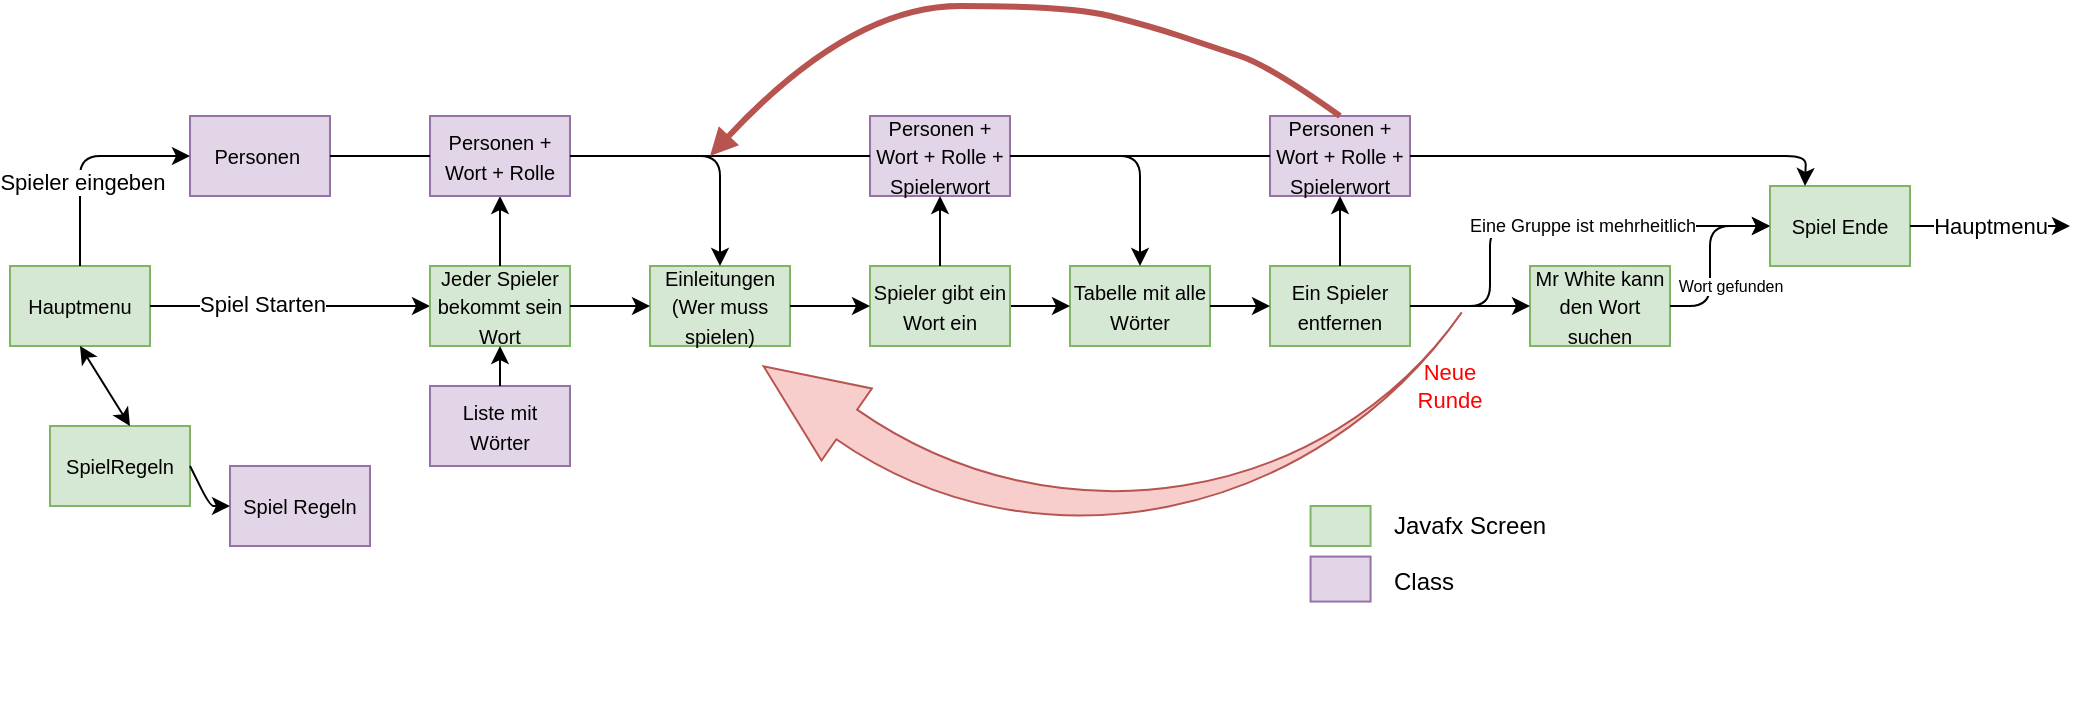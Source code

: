 <mxfile version="13.9.7" type="github">
  <diagram id="07fea595-8f29-1299-0266-81d95cde20df" name="Page-1">
    <mxGraphModel dx="1105" dy="696" grid="1" gridSize="10" guides="1" tooltips="1" connect="1" arrows="1" fold="1" page="1" pageScale="1" pageWidth="1169" pageHeight="827" background="#ffffff" math="0" shadow="0">
      <root>
        <mxCell id="0" />
        <mxCell id="1" parent="0" />
        <mxCell id="GGqNnpD6s73FxNccc7Wh-752" value="&lt;font size=&quot;1&quot;&gt;Hauptmenu&lt;/font&gt;" style="rounded=0;whiteSpace=wrap;html=1;fillColor=#d5e8d4;strokeColor=#82b366;" vertex="1" parent="1">
          <mxGeometry x="140" y="390" width="70" height="40" as="geometry" />
        </mxCell>
        <mxCell id="GGqNnpD6s73FxNccc7Wh-756" value="&lt;font size=&quot;1&quot;&gt;Personen&amp;nbsp;&lt;/font&gt;" style="rounded=0;whiteSpace=wrap;html=1;fillColor=#e1d5e7;strokeColor=#9673a6;" vertex="1" parent="1">
          <mxGeometry x="230" y="315" width="70" height="40" as="geometry" />
        </mxCell>
        <mxCell id="GGqNnpD6s73FxNccc7Wh-757" value="" style="rounded=0;whiteSpace=wrap;html=1;fillColor=#d5e8d4;strokeColor=#82b366;" vertex="1" parent="1">
          <mxGeometry x="790.28" y="510" width="30" height="20" as="geometry" />
        </mxCell>
        <mxCell id="GGqNnpD6s73FxNccc7Wh-758" value="Javafx Screen" style="text;html=1;strokeColor=none;fillColor=none;align=left;verticalAlign=middle;whiteSpace=wrap;rounded=0;" vertex="1" parent="1">
          <mxGeometry x="830" y="510" width="80" height="20" as="geometry" />
        </mxCell>
        <mxCell id="GGqNnpD6s73FxNccc7Wh-762" value="" style="rounded=0;whiteSpace=wrap;html=1;fillColor=#e1d5e7;strokeColor=#9673a6;" vertex="1" parent="1">
          <mxGeometry x="790.28" y="535.28" width="30" height="22.5" as="geometry" />
        </mxCell>
        <mxCell id="GGqNnpD6s73FxNccc7Wh-763" value="Class" style="text;html=1;strokeColor=none;fillColor=none;align=left;verticalAlign=middle;whiteSpace=wrap;rounded=0;" vertex="1" parent="1">
          <mxGeometry x="830" y="537.78" width="80" height="20" as="geometry" />
        </mxCell>
        <mxCell id="GGqNnpD6s73FxNccc7Wh-764" value="" style="endArrow=classic;html=1;exitX=0.5;exitY=0;exitDx=0;exitDy=0;entryX=0;entryY=0.5;entryDx=0;entryDy=0;" edge="1" parent="1" source="GGqNnpD6s73FxNccc7Wh-752" target="GGqNnpD6s73FxNccc7Wh-756">
          <mxGeometry width="50" height="50" relative="1" as="geometry">
            <mxPoint x="160" y="570" as="sourcePoint" />
            <mxPoint x="210" y="520" as="targetPoint" />
            <Array as="points">
              <mxPoint x="175" y="335" />
            </Array>
          </mxGeometry>
        </mxCell>
        <mxCell id="GGqNnpD6s73FxNccc7Wh-781" value="Spieler eingeben" style="edgeLabel;html=1;align=center;verticalAlign=middle;resizable=0;points=[];" vertex="1" connectable="0" parent="GGqNnpD6s73FxNccc7Wh-764">
          <mxGeometry x="-0.235" y="-1" relative="1" as="geometry">
            <mxPoint as="offset" />
          </mxGeometry>
        </mxCell>
        <mxCell id="GGqNnpD6s73FxNccc7Wh-765" value="&lt;font size=&quot;1&quot;&gt;Spiel Regeln&lt;/font&gt;" style="rounded=0;whiteSpace=wrap;html=1;fillColor=#e1d5e7;strokeColor=#9673a6;" vertex="1" parent="1">
          <mxGeometry x="250" y="490" width="70" height="40" as="geometry" />
        </mxCell>
        <mxCell id="GGqNnpD6s73FxNccc7Wh-767" value="&lt;font size=&quot;1&quot;&gt;SpielRegeln&lt;/font&gt;" style="rounded=0;whiteSpace=wrap;html=1;fillColor=#d5e8d4;strokeColor=#82b366;" vertex="1" parent="1">
          <mxGeometry x="160" y="470" width="70" height="40" as="geometry" />
        </mxCell>
        <mxCell id="GGqNnpD6s73FxNccc7Wh-769" value="" style="endArrow=classic;startArrow=classic;html=1;entryX=0.5;entryY=1;entryDx=0;entryDy=0;" edge="1" parent="1" target="GGqNnpD6s73FxNccc7Wh-752">
          <mxGeometry width="50" height="50" relative="1" as="geometry">
            <mxPoint x="200" y="470" as="sourcePoint" />
            <mxPoint x="300" y="510" as="targetPoint" />
            <Array as="points" />
          </mxGeometry>
        </mxCell>
        <mxCell id="GGqNnpD6s73FxNccc7Wh-770" value="" style="endArrow=classic;html=1;exitX=1;exitY=0.5;exitDx=0;exitDy=0;entryX=0;entryY=0.5;entryDx=0;entryDy=0;" edge="1" parent="1" source="GGqNnpD6s73FxNccc7Wh-767" target="GGqNnpD6s73FxNccc7Wh-765">
          <mxGeometry width="50" height="50" relative="1" as="geometry">
            <mxPoint x="250" y="560" as="sourcePoint" />
            <mxPoint x="300" y="510" as="targetPoint" />
            <Array as="points">
              <mxPoint x="240" y="510" />
            </Array>
          </mxGeometry>
        </mxCell>
        <mxCell id="GGqNnpD6s73FxNccc7Wh-774" value="" style="endArrow=classic;html=1;exitX=1;exitY=0.5;exitDx=0;exitDy=0;entryX=0;entryY=0.5;entryDx=0;entryDy=0;" edge="1" parent="1" source="GGqNnpD6s73FxNccc7Wh-752" target="GGqNnpD6s73FxNccc7Wh-776">
          <mxGeometry width="50" height="50" relative="1" as="geometry">
            <mxPoint x="250" y="560" as="sourcePoint" />
            <mxPoint x="390" y="410" as="targetPoint" />
          </mxGeometry>
        </mxCell>
        <mxCell id="GGqNnpD6s73FxNccc7Wh-780" value="Spiel Starten" style="edgeLabel;html=1;align=center;verticalAlign=middle;resizable=0;points=[];" vertex="1" connectable="0" parent="GGqNnpD6s73FxNccc7Wh-774">
          <mxGeometry x="-0.21" y="1" relative="1" as="geometry">
            <mxPoint as="offset" />
          </mxGeometry>
        </mxCell>
        <mxCell id="GGqNnpD6s73FxNccc7Wh-776" value="&lt;font size=&quot;1&quot;&gt;Jeder Spieler bekommt sein Wort&lt;/font&gt;" style="rounded=0;whiteSpace=wrap;html=1;fillColor=#d5e8d4;strokeColor=#82b366;" vertex="1" parent="1">
          <mxGeometry x="350" y="390" width="70" height="40" as="geometry" />
        </mxCell>
        <mxCell id="GGqNnpD6s73FxNccc7Wh-777" value="" style="endArrow=classic;html=1;exitX=0.5;exitY=0;exitDx=0;exitDy=0;entryX=0.5;entryY=1;entryDx=0;entryDy=0;" edge="1" parent="1" source="GGqNnpD6s73FxNccc7Wh-776" target="GGqNnpD6s73FxNccc7Wh-778">
          <mxGeometry width="50" height="50" relative="1" as="geometry">
            <mxPoint x="250" y="540" as="sourcePoint" />
            <mxPoint x="385" y="360" as="targetPoint" />
          </mxGeometry>
        </mxCell>
        <mxCell id="GGqNnpD6s73FxNccc7Wh-778" value="&lt;font size=&quot;1&quot;&gt;Personen + Wort + Rolle&lt;/font&gt;" style="rounded=0;whiteSpace=wrap;html=1;fillColor=#e1d5e7;strokeColor=#9673a6;" vertex="1" parent="1">
          <mxGeometry x="350" y="315" width="70" height="40" as="geometry" />
        </mxCell>
        <mxCell id="GGqNnpD6s73FxNccc7Wh-782" value="&lt;font size=&quot;1&quot;&gt;Einleitungen (Wer muss spielen)&lt;/font&gt;" style="rounded=0;whiteSpace=wrap;html=1;fillColor=#d5e8d4;strokeColor=#82b366;" vertex="1" parent="1">
          <mxGeometry x="460" y="390" width="70" height="40" as="geometry" />
        </mxCell>
        <mxCell id="GGqNnpD6s73FxNccc7Wh-785" value="" style="endArrow=classic;html=1;exitX=1;exitY=0.5;exitDx=0;exitDy=0;entryX=0;entryY=0.5;entryDx=0;entryDy=0;" edge="1" parent="1" source="GGqNnpD6s73FxNccc7Wh-776" target="GGqNnpD6s73FxNccc7Wh-782">
          <mxGeometry width="50" height="50" relative="1" as="geometry">
            <mxPoint x="395" y="400" as="sourcePoint" />
            <mxPoint x="395" y="365" as="targetPoint" />
          </mxGeometry>
        </mxCell>
        <mxCell id="GGqNnpD6s73FxNccc7Wh-786" value="&lt;font size=&quot;1&quot;&gt;Tabelle mit alle Wörter&lt;/font&gt;" style="rounded=0;whiteSpace=wrap;html=1;fillColor=#d5e8d4;strokeColor=#82b366;" vertex="1" parent="1">
          <mxGeometry x="670" y="390" width="70" height="40" as="geometry" />
        </mxCell>
        <mxCell id="GGqNnpD6s73FxNccc7Wh-787" value="" style="endArrow=classic;html=1;exitX=1;exitY=0.5;exitDx=0;exitDy=0;entryX=0;entryY=0.5;entryDx=0;entryDy=0;" edge="1" parent="1" source="GGqNnpD6s73FxNccc7Wh-788" target="GGqNnpD6s73FxNccc7Wh-786">
          <mxGeometry width="50" height="50" relative="1" as="geometry">
            <mxPoint x="430" y="420" as="sourcePoint" />
            <mxPoint x="470" y="420" as="targetPoint" />
          </mxGeometry>
        </mxCell>
        <mxCell id="GGqNnpD6s73FxNccc7Wh-788" value="&lt;font size=&quot;1&quot;&gt;Spieler gibt ein Wort ein&lt;/font&gt;" style="rounded=0;whiteSpace=wrap;html=1;fillColor=#d5e8d4;strokeColor=#82b366;" vertex="1" parent="1">
          <mxGeometry x="570" y="390" width="70" height="40" as="geometry" />
        </mxCell>
        <mxCell id="GGqNnpD6s73FxNccc7Wh-789" value="" style="endArrow=classic;html=1;exitX=1;exitY=0.5;exitDx=0;exitDy=0;entryX=0;entryY=0.5;entryDx=0;entryDy=0;" edge="1" parent="1" source="GGqNnpD6s73FxNccc7Wh-782" target="GGqNnpD6s73FxNccc7Wh-788">
          <mxGeometry width="50" height="50" relative="1" as="geometry">
            <mxPoint x="430" y="420" as="sourcePoint" />
            <mxPoint x="470" y="420" as="targetPoint" />
          </mxGeometry>
        </mxCell>
        <mxCell id="GGqNnpD6s73FxNccc7Wh-791" value="" style="endArrow=classic;html=1;entryX=0.5;entryY=0;entryDx=0;entryDy=0;exitX=1;exitY=0.5;exitDx=0;exitDy=0;" edge="1" parent="1" source="GGqNnpD6s73FxNccc7Wh-778" target="GGqNnpD6s73FxNccc7Wh-782">
          <mxGeometry width="50" height="50" relative="1" as="geometry">
            <mxPoint x="495" y="340" as="sourcePoint" />
            <mxPoint x="470" y="370" as="targetPoint" />
            <Array as="points">
              <mxPoint x="495" y="335" />
            </Array>
          </mxGeometry>
        </mxCell>
        <mxCell id="GGqNnpD6s73FxNccc7Wh-792" value="&lt;font size=&quot;1&quot;&gt;Liste mit Wörter&lt;/font&gt;" style="rounded=0;whiteSpace=wrap;html=1;fillColor=#e1d5e7;strokeColor=#9673a6;" vertex="1" parent="1">
          <mxGeometry x="350" y="450" width="70" height="40" as="geometry" />
        </mxCell>
        <mxCell id="GGqNnpD6s73FxNccc7Wh-793" value="" style="endArrow=classic;html=1;entryX=0.5;entryY=1;entryDx=0;entryDy=0;" edge="1" parent="1" target="GGqNnpD6s73FxNccc7Wh-776">
          <mxGeometry width="50" height="50" relative="1" as="geometry">
            <mxPoint x="385" y="450" as="sourcePoint" />
            <mxPoint x="450" y="420" as="targetPoint" />
          </mxGeometry>
        </mxCell>
        <mxCell id="GGqNnpD6s73FxNccc7Wh-794" value="&lt;font size=&quot;1&quot;&gt;Personen + Wort + Rolle + Spielerwort&lt;/font&gt;" style="rounded=0;whiteSpace=wrap;html=1;fillColor=#e1d5e7;strokeColor=#9673a6;" vertex="1" parent="1">
          <mxGeometry x="570" y="315" width="70" height="40" as="geometry" />
        </mxCell>
        <mxCell id="GGqNnpD6s73FxNccc7Wh-795" value="" style="endArrow=classic;html=1;entryX=0.5;entryY=1;entryDx=0;entryDy=0;exitX=0.5;exitY=0;exitDx=0;exitDy=0;" edge="1" parent="1" source="GGqNnpD6s73FxNccc7Wh-788" target="GGqNnpD6s73FxNccc7Wh-794">
          <mxGeometry width="50" height="50" relative="1" as="geometry">
            <mxPoint x="395" y="460" as="sourcePoint" />
            <mxPoint x="395" y="440" as="targetPoint" />
          </mxGeometry>
        </mxCell>
        <mxCell id="GGqNnpD6s73FxNccc7Wh-796" value="" style="endArrow=none;html=1;exitX=1;exitY=0.5;exitDx=0;exitDy=0;entryX=0;entryY=0.5;entryDx=0;entryDy=0;" edge="1" parent="1" source="GGqNnpD6s73FxNccc7Wh-756" target="GGqNnpD6s73FxNccc7Wh-778">
          <mxGeometry width="50" height="50" relative="1" as="geometry">
            <mxPoint x="840" y="410" as="sourcePoint" />
            <mxPoint x="890" y="360" as="targetPoint" />
          </mxGeometry>
        </mxCell>
        <mxCell id="GGqNnpD6s73FxNccc7Wh-797" value="" style="endArrow=none;html=1;exitX=0;exitY=0.5;exitDx=0;exitDy=0;entryX=1;entryY=0.5;entryDx=0;entryDy=0;" edge="1" parent="1" source="GGqNnpD6s73FxNccc7Wh-794" target="GGqNnpD6s73FxNccc7Wh-778">
          <mxGeometry width="50" height="50" relative="1" as="geometry">
            <mxPoint x="310" y="345.0" as="sourcePoint" />
            <mxPoint x="360" y="345.0" as="targetPoint" />
          </mxGeometry>
        </mxCell>
        <mxCell id="GGqNnpD6s73FxNccc7Wh-799" value="" style="endArrow=classic;html=1;exitX=1;exitY=0.5;exitDx=0;exitDy=0;entryX=0.5;entryY=0;entryDx=0;entryDy=0;" edge="1" parent="1" source="GGqNnpD6s73FxNccc7Wh-794" target="GGqNnpD6s73FxNccc7Wh-786">
          <mxGeometry width="50" height="50" relative="1" as="geometry">
            <mxPoint x="740" y="470" as="sourcePoint" />
            <mxPoint x="790" y="420" as="targetPoint" />
            <Array as="points">
              <mxPoint x="705" y="335" />
            </Array>
          </mxGeometry>
        </mxCell>
        <mxCell id="GGqNnpD6s73FxNccc7Wh-801" value="&lt;font size=&quot;1&quot;&gt;Personen + Wort + Rolle + Spielerwort&lt;/font&gt;" style="rounded=0;whiteSpace=wrap;html=1;fillColor=#e1d5e7;strokeColor=#9673a6;" vertex="1" parent="1">
          <mxGeometry x="770" y="315" width="70" height="40" as="geometry" />
        </mxCell>
        <mxCell id="GGqNnpD6s73FxNccc7Wh-802" value="" style="endArrow=none;html=1;exitX=1;exitY=0.5;exitDx=0;exitDy=0;" edge="1" parent="1" source="GGqNnpD6s73FxNccc7Wh-794" target="GGqNnpD6s73FxNccc7Wh-801">
          <mxGeometry width="50" height="50" relative="1" as="geometry">
            <mxPoint x="640" y="335.0" as="sourcePoint" />
            <mxPoint x="860.0" y="335" as="targetPoint" />
          </mxGeometry>
        </mxCell>
        <mxCell id="GGqNnpD6s73FxNccc7Wh-803" value="&lt;font size=&quot;1&quot;&gt;Ein Spieler entfernen&lt;/font&gt;" style="rounded=0;whiteSpace=wrap;html=1;fillColor=#d5e8d4;strokeColor=#82b366;" vertex="1" parent="1">
          <mxGeometry x="770" y="390" width="70" height="40" as="geometry" />
        </mxCell>
        <mxCell id="GGqNnpD6s73FxNccc7Wh-804" value="&lt;font size=&quot;1&quot;&gt;Mr White kann den Wort suchen&lt;/font&gt;" style="rounded=0;whiteSpace=wrap;html=1;fillColor=#d5e8d4;strokeColor=#82b366;" vertex="1" parent="1">
          <mxGeometry x="900" y="390" width="70" height="40" as="geometry" />
        </mxCell>
        <mxCell id="GGqNnpD6s73FxNccc7Wh-805" value="" style="endArrow=classic;html=1;exitX=1;exitY=0.5;exitDx=0;exitDy=0;entryX=0;entryY=0.5;entryDx=0;entryDy=0;" edge="1" parent="1" source="GGqNnpD6s73FxNccc7Wh-786" target="GGqNnpD6s73FxNccc7Wh-803">
          <mxGeometry width="50" height="50" relative="1" as="geometry">
            <mxPoint x="650" y="420" as="sourcePoint" />
            <mxPoint x="680" y="420" as="targetPoint" />
          </mxGeometry>
        </mxCell>
        <mxCell id="GGqNnpD6s73FxNccc7Wh-806" value="" style="endArrow=classic;html=1;exitX=1;exitY=0.5;exitDx=0;exitDy=0;entryX=0;entryY=0.5;entryDx=0;entryDy=0;" edge="1" parent="1" source="GGqNnpD6s73FxNccc7Wh-803" target="GGqNnpD6s73FxNccc7Wh-807">
          <mxGeometry width="50" height="50" relative="1" as="geometry">
            <mxPoint x="750" y="420" as="sourcePoint" />
            <mxPoint x="780" y="420" as="targetPoint" />
            <Array as="points">
              <mxPoint x="880" y="410" />
              <mxPoint x="880" y="370" />
            </Array>
          </mxGeometry>
        </mxCell>
        <mxCell id="GGqNnpD6s73FxNccc7Wh-810" value="Eine Gruppe ist mehrheitlich" style="edgeLabel;html=1;align=center;verticalAlign=middle;resizable=0;points=[];fontSize=9;" vertex="1" connectable="0" parent="GGqNnpD6s73FxNccc7Wh-806">
          <mxGeometry x="0.04" relative="1" as="geometry">
            <mxPoint x="11" as="offset" />
          </mxGeometry>
        </mxCell>
        <mxCell id="GGqNnpD6s73FxNccc7Wh-807" value="&lt;font size=&quot;1&quot;&gt;Spiel Ende&lt;/font&gt;" style="rounded=0;whiteSpace=wrap;html=1;fillColor=#d5e8d4;strokeColor=#82b366;" vertex="1" parent="1">
          <mxGeometry x="1020" y="350" width="70" height="40" as="geometry" />
        </mxCell>
        <mxCell id="GGqNnpD6s73FxNccc7Wh-808" value="" style="endArrow=classic;html=1;exitX=1;exitY=0.5;exitDx=0;exitDy=0;entryX=0;entryY=0.5;entryDx=0;entryDy=0;" edge="1" parent="1" source="GGqNnpD6s73FxNccc7Wh-803" target="GGqNnpD6s73FxNccc7Wh-804">
          <mxGeometry width="50" height="50" relative="1" as="geometry">
            <mxPoint x="750" y="420" as="sourcePoint" />
            <mxPoint x="780" y="420" as="targetPoint" />
          </mxGeometry>
        </mxCell>
        <mxCell id="GGqNnpD6s73FxNccc7Wh-809" value="" style="endArrow=classic;html=1;exitX=1;exitY=0.5;exitDx=0;exitDy=0;entryX=0;entryY=0.5;entryDx=0;entryDy=0;" edge="1" parent="1" source="GGqNnpD6s73FxNccc7Wh-804" target="GGqNnpD6s73FxNccc7Wh-807">
          <mxGeometry width="50" height="50" relative="1" as="geometry">
            <mxPoint x="850" y="420" as="sourcePoint" />
            <mxPoint x="910.0" y="420" as="targetPoint" />
            <Array as="points">
              <mxPoint x="990" y="410" />
              <mxPoint x="990" y="370" />
            </Array>
          </mxGeometry>
        </mxCell>
        <mxCell id="GGqNnpD6s73FxNccc7Wh-811" value="Wort gefunden" style="edgeLabel;html=1;align=center;verticalAlign=middle;resizable=0;points=[];fontSize=8;" vertex="1" connectable="0" parent="GGqNnpD6s73FxNccc7Wh-809">
          <mxGeometry x="0.216" y="1" relative="1" as="geometry">
            <mxPoint x="11" y="24.67" as="offset" />
          </mxGeometry>
        </mxCell>
        <mxCell id="GGqNnpD6s73FxNccc7Wh-812" value="" style="endArrow=classic;html=1;fontSize=8;exitX=1;exitY=0.5;exitDx=0;exitDy=0;entryX=0.25;entryY=0;entryDx=0;entryDy=0;" edge="1" parent="1" source="GGqNnpD6s73FxNccc7Wh-801" target="GGqNnpD6s73FxNccc7Wh-807">
          <mxGeometry width="50" height="50" relative="1" as="geometry">
            <mxPoint x="1010" y="540" as="sourcePoint" />
            <mxPoint x="1060" y="490" as="targetPoint" />
            <Array as="points">
              <mxPoint x="990" y="335" />
              <mxPoint x="1038" y="335" />
            </Array>
          </mxGeometry>
        </mxCell>
        <mxCell id="GGqNnpD6s73FxNccc7Wh-813" value="" style="endArrow=classic;html=1;exitX=0.5;exitY=0;exitDx=0;exitDy=0;entryX=0.5;entryY=1;entryDx=0;entryDy=0;" edge="1" parent="1" source="GGqNnpD6s73FxNccc7Wh-803" target="GGqNnpD6s73FxNccc7Wh-801">
          <mxGeometry width="50" height="50" relative="1" as="geometry">
            <mxPoint x="850" y="420" as="sourcePoint" />
            <mxPoint x="910" y="420" as="targetPoint" />
          </mxGeometry>
        </mxCell>
        <mxCell id="GGqNnpD6s73FxNccc7Wh-814" value="" style="html=1;shadow=0;dashed=0;align=center;verticalAlign=middle;shape=mxgraph.arrows2.jumpInArrow;dy=9.05;dx=50.75;arrowHead=43.92;fontSize=8;rotation=-145;fillColor=#f8cecc;strokeColor=#b85450;" vertex="1" parent="1">
          <mxGeometry x="549.78" y="313.52" width="270.5" height="244.26" as="geometry" />
        </mxCell>
        <mxCell id="GGqNnpD6s73FxNccc7Wh-815" value="&lt;font style=&quot;font-size: 11px&quot; color=&quot;#ff0000&quot;&gt;Neue Runde&lt;/font&gt;" style="text;html=1;strokeColor=none;fillColor=none;align=center;verticalAlign=middle;whiteSpace=wrap;rounded=0;fontSize=8;" vertex="1" parent="1">
          <mxGeometry x="840" y="440" width="40" height="20" as="geometry" />
        </mxCell>
        <mxCell id="GGqNnpD6s73FxNccc7Wh-823" value="" style="curved=1;endArrow=block;html=1;fontSize=8;exitX=0.5;exitY=0;exitDx=0;exitDy=0;strokeWidth=3;startArrow=none;startFill=0;endFill=1;fillColor=#f8cecc;strokeColor=#b85450;" edge="1" parent="1" source="GGqNnpD6s73FxNccc7Wh-801">
          <mxGeometry width="50" height="50" relative="1" as="geometry">
            <mxPoint x="630" y="540" as="sourcePoint" />
            <mxPoint x="490" y="335" as="targetPoint" />
            <Array as="points">
              <mxPoint x="770" y="290" />
              <mxPoint x="740" y="280" />
              <mxPoint x="710" y="270" />
              <mxPoint x="670" y="260" />
              <mxPoint x="560" y="260" />
            </Array>
          </mxGeometry>
        </mxCell>
        <mxCell id="GGqNnpD6s73FxNccc7Wh-825" value="" style="endArrow=classic;html=1;exitX=1;exitY=0.5;exitDx=0;exitDy=0;" edge="1" parent="1" source="GGqNnpD6s73FxNccc7Wh-807">
          <mxGeometry width="50" height="50" relative="1" as="geometry">
            <mxPoint x="815" y="400" as="sourcePoint" />
            <mxPoint x="1170" y="370" as="targetPoint" />
            <Array as="points">
              <mxPoint x="1140" y="370" />
            </Array>
          </mxGeometry>
        </mxCell>
        <mxCell id="GGqNnpD6s73FxNccc7Wh-826" value="&lt;font style=&quot;font-size: 11px&quot;&gt;Hauptmenu&lt;/font&gt;" style="edgeLabel;html=1;align=center;verticalAlign=middle;resizable=0;points=[];fontSize=8;" vertex="1" connectable="0" parent="GGqNnpD6s73FxNccc7Wh-825">
          <mxGeometry x="-0.037" y="4" relative="1" as="geometry">
            <mxPoint x="1.67" y="4" as="offset" />
          </mxGeometry>
        </mxCell>
      </root>
    </mxGraphModel>
  </diagram>
</mxfile>
